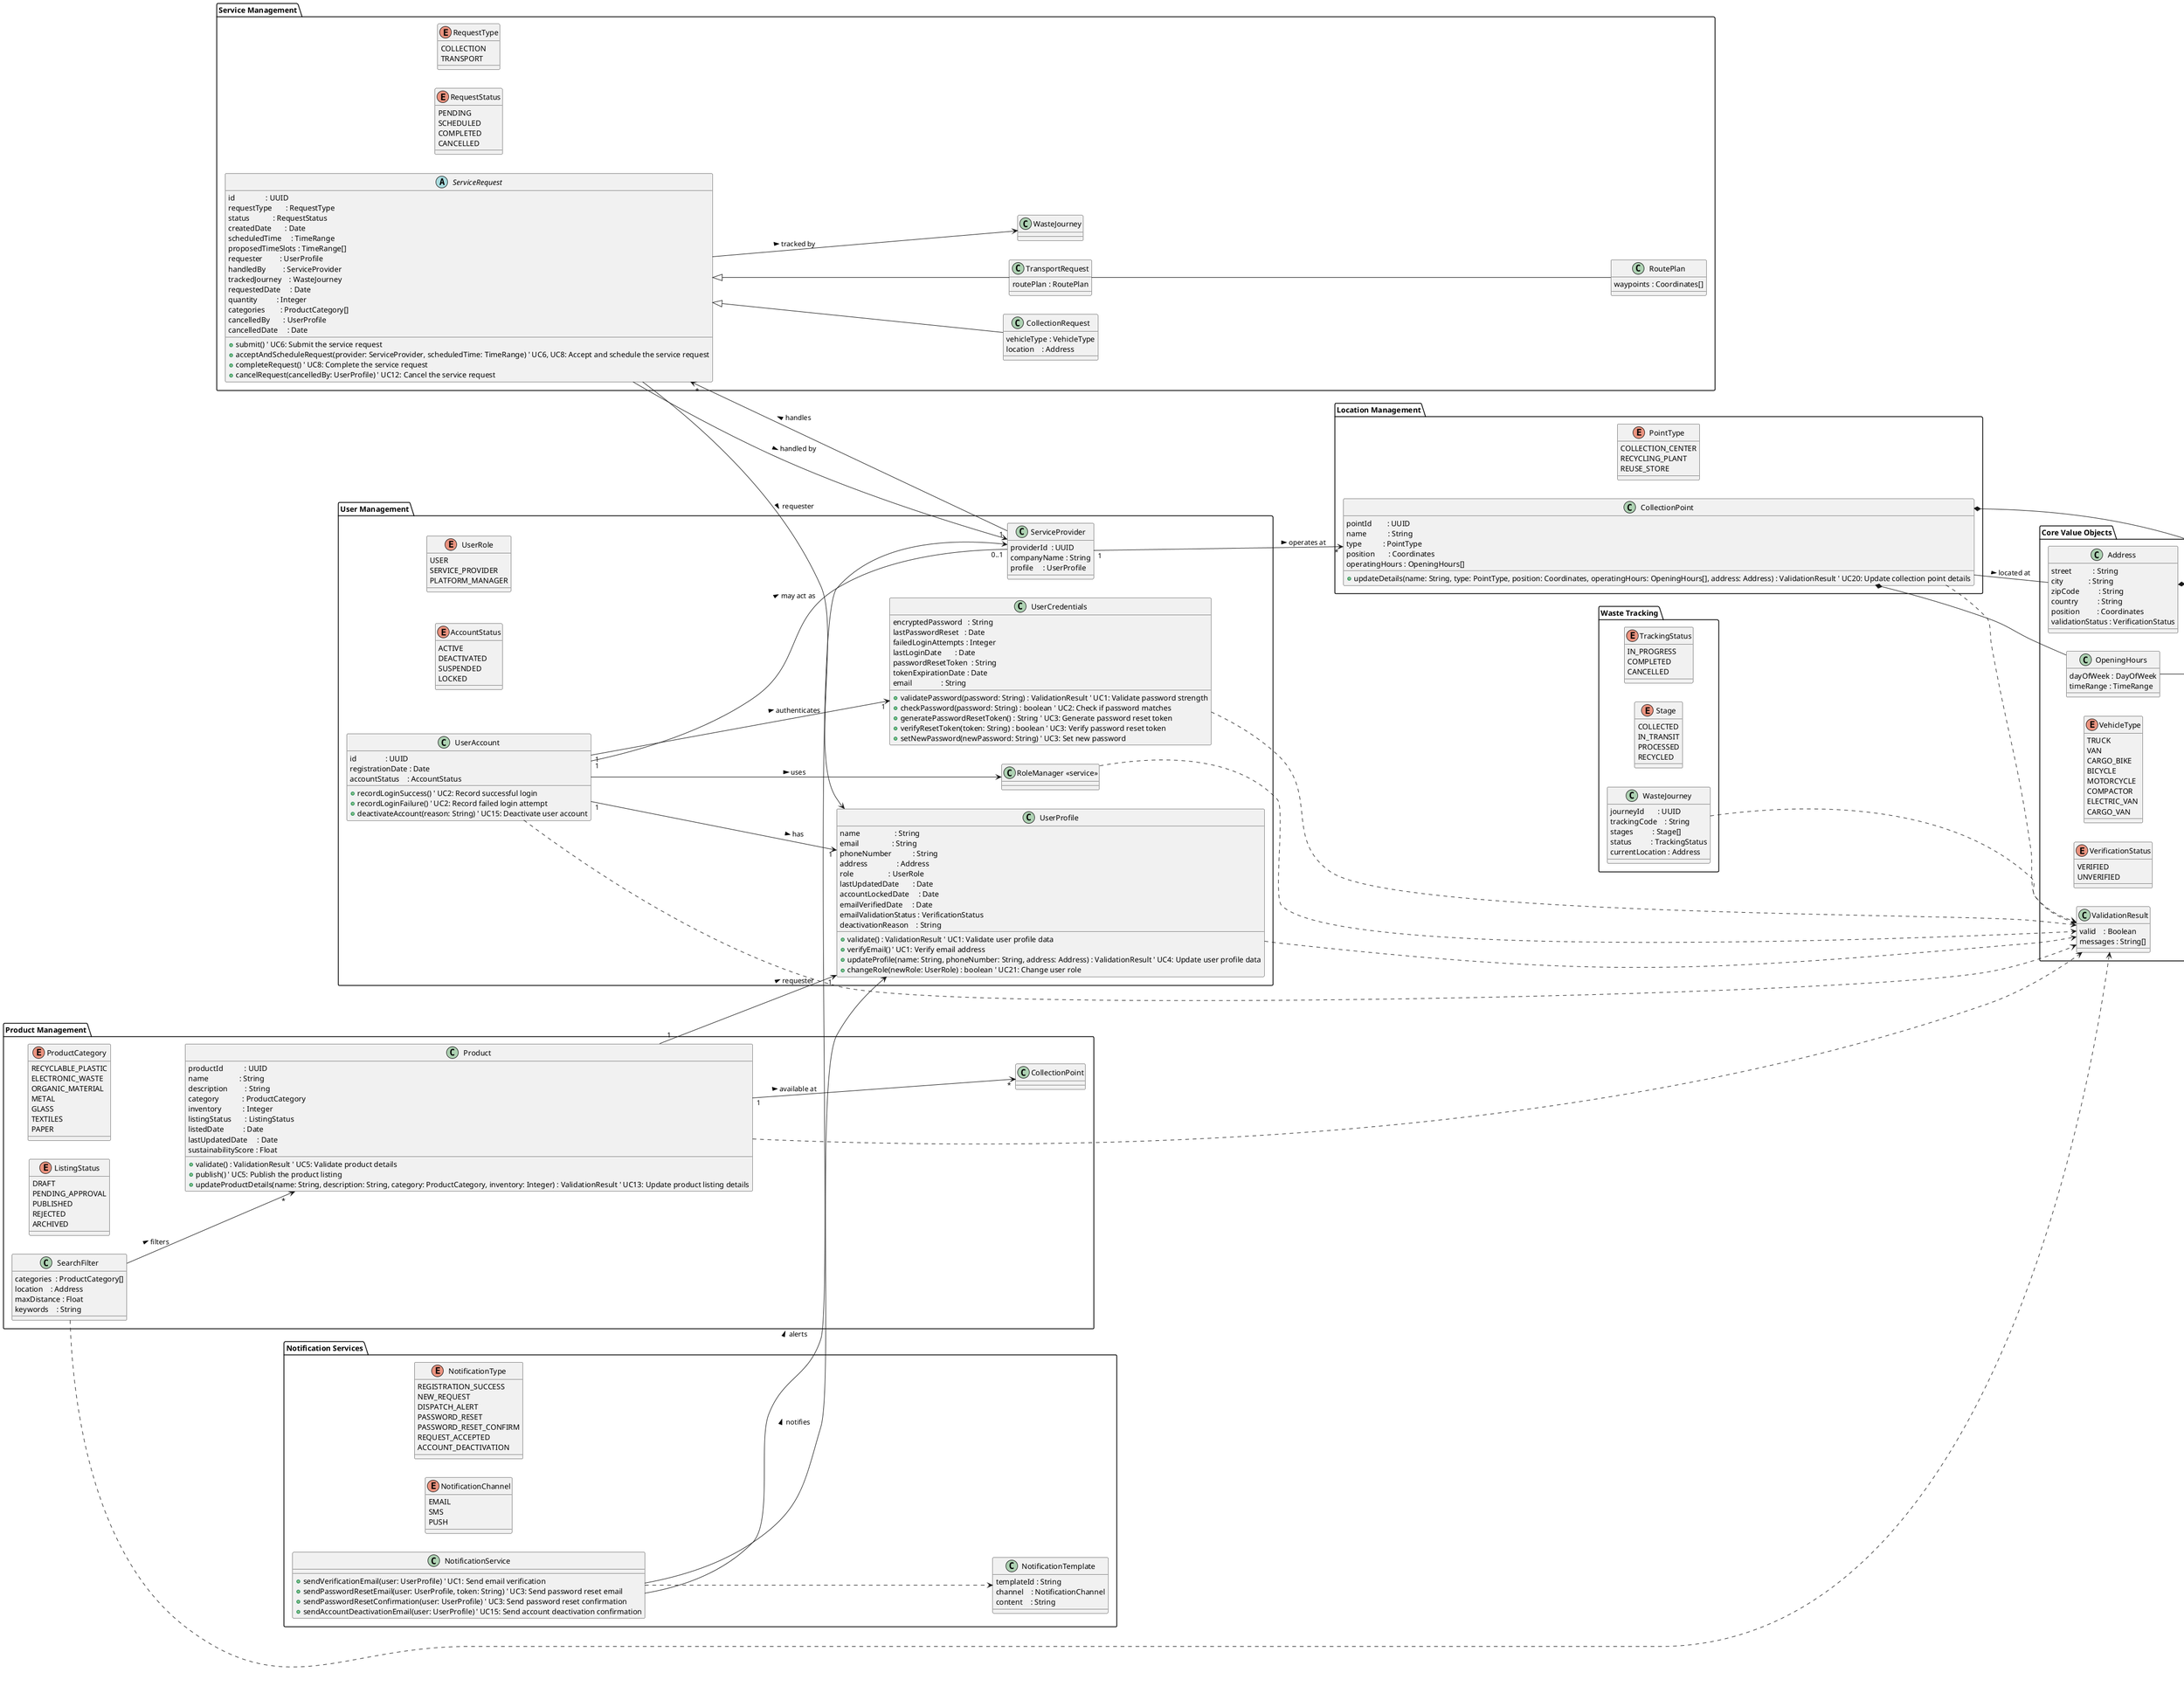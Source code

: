 @startuml
left to right direction

' ──────────────────────────────────────────────
'  CORE VALUE OBJECTS
' ──────────────────────────────────────────────
package "Core Value Objects" {
  enum VerificationStatus {
    VERIFIED
    UNVERIFIED
  }
  enum VehicleType {
    TRUCK
    VAN
    CARGO_BIKE
    BICYCLE
    MOTORCYCLE
    COMPACTOR
    ELECTRIC_VAN
    CARGO_VAN
  }
  enum DayOfWeek {
    MON
    TUE
    WED
    THU
    FRI
    SAT
    SUN
  }
  class ValidationResult {
    valid    : Boolean
    messages : String[]
  }
  class Coordinates {
    latitude  : Float
    longitude : Float
  }
  class Address {
    street           : String
    city             : String
    zipCode          : String
    country          : String
    position         : Coordinates
    validationStatus : VerificationStatus
  }
  class TimeRange {
    start : LocalTime
    end   : LocalTime
  }
  class OpeningHours {
    dayOfWeek : DayOfWeek
    timeRange : TimeRange
  }
  Address *-- Coordinates
  OpeningHours -- TimeRange
}

' ──────────────────────────────────────────────
'  USER MANAGEMENT
' ──────────────────────────────────────────────
package "User Management" {
  enum UserRole {
    USER
    SERVICE_PROVIDER
    PLATFORM_MANAGER
  }
  enum AccountStatus {
    ACTIVE
    DEACTIVATED
    SUSPENDED
    LOCKED
  }
  class UserAccount {
    id               : UUID
    registrationDate : Date
    accountStatus    : AccountStatus
    +recordLoginSuccess() ' UC2: Record successful login
    +recordLoginFailure() ' UC2: Record failed login attempt
    +deactivateAccount(reason: String) ' UC15: Deactivate user account
  }
  class UserProfile {
    name                  : String
    email                 : String
    phoneNumber           : String
    address               : Address
    role                  : UserRole
    lastUpdatedDate       : Date
    accountLockedDate     : Date
    emailVerifiedDate     : Date
    emailValidationStatus : VerificationStatus
    deactivationReason    : String
    +validate() : ValidationResult ' UC1: Validate user profile data
    +verifyEmail() ' UC1: Verify email address
    +updateProfile(name: String, phoneNumber: String, address: Address) : ValidationResult ' UC4: Update user profile data
    +changeRole(newRole: UserRole) : boolean ' UC21: Change user role
  }
  class UserCredentials {
    encryptedPassword   : String
    lastPasswordReset   : Date
    failedLoginAttempts : Integer
    lastLoginDate       : Date
    passwordResetToken  : String
    tokenExpirationDate : Date
    email               : String
    +validatePassword(password: String) : ValidationResult ' UC1: Validate password strength
    +checkPassword(password: String) : boolean ' UC2: Check if password matches
    +generatePasswordResetToken() : String ' UC3: Generate password reset token
    +verifyResetToken(token: String) : boolean ' UC3: Verify password reset token
    +setNewPassword(newPassword: String) ' UC3: Set new password
  }
  class ServiceProvider {
    providerId  : UUID
    companyName : String
    profile     : UserProfile
  }
  class "RoleManager <<service>>" as RoleManager {
  }
  UserAccount ..> ValidationResult
  UserProfile ..> ValidationResult
  UserCredentials ..> ValidationResult
  RoleManager ..> ValidationResult
  UserAccount "1" --> "1" UserProfile : has >
  UserAccount "1" --> "1" UserCredentials : authenticates >
  UserAccount --> RoleManager : uses >
  UserAccount "1" -- "0..1" ServiceProvider : may act as >
}

' ──────────────────────────────────────────────
'  SERVICE MANAGEMENT
' ──────────────────────────────────────────────
package "Service Management" {
  enum RequestType {
    COLLECTION
    TRANSPORT
  }
  enum RequestStatus {
    PENDING
    SCHEDULED
    COMPLETED
    CANCELLED
  }
  abstract class ServiceRequest {
    id                : UUID
    requestType       : RequestType
    status            : RequestStatus
    createdDate       : Date
    scheduledTime     : TimeRange
    proposedTimeSlots : TimeRange[]
    requester         : UserProfile
    handledBy         : ServiceProvider
    trackedJourney    : WasteJourney
    requestedDate     : Date
    quantity          : Integer
    categories        : ProductCategory[]
    cancelledBy       : UserProfile
    cancelledDate     : Date
    +submit() ' UC6: Submit the service request
    +acceptAndScheduleRequest(provider: ServiceProvider, scheduledTime: TimeRange) ' UC6, UC8: Accept and schedule the service request
    +completeRequest() ' UC8: Complete the service request
    +cancelRequest(cancelledBy: UserProfile) ' UC12: Cancel the service request
  }
  class CollectionRequest extends ServiceRequest {
    vehicleType : VehicleType
    location    : Address
  }
  class TransportRequest extends ServiceRequest {
    routePlan : RoutePlan
  }
  class RoutePlan {
    waypoints : Coordinates[]
  }
  ServiceProvider "1" --> "*" ServiceRequest : handles >
  TransportRequest -- RoutePlan
  ServiceRequest --> WasteJourney : tracked by >
  ServiceRequest --> UserProfile : requester >
  ServiceRequest --> ServiceProvider : handled by >
}

' ──────────────────────────────────────────────
'  WASTE TRACKING
' ──────────────────────────────────────────────
package "Waste Tracking" {
  enum TrackingStatus {
    IN_PROGRESS
    COMPLETED
    CANCELLED
  }
  enum Stage {
    COLLECTED
    IN_TRANSIT
    PROCESSED
    RECYCLED
  }
  class WasteJourney {
    journeyId       : UUID
    trackingCode    : String
    stages          : Stage[]
    status          : TrackingStatus
    currentLocation : Address
  }
  WasteJourney ..> ValidationResult
}

' ──────────────────────────────────────────────
'  PRODUCT MANAGEMENT
' ──────────────────────────────────────────────
package "Product Management" {
  enum ProductCategory {
    RECYCLABLE_PLASTIC
    ELECTRONIC_WASTE
    ORGANIC_MATERIAL
    METAL
    GLASS
    TEXTILES
    PAPER
  }
  enum ListingStatus {
    DRAFT
    PENDING_APPROVAL
    PUBLISHED
    REJECTED
    ARCHIVED
  }
  class Product {
    productId           : UUID
    name                : String
    description         : String
    category            : ProductCategory
    inventory           : Integer
    listingStatus       : ListingStatus
    listedDate          : Date
    lastUpdatedDate     : Date
    sustainabilityScore : Float
    +validate() : ValidationResult ' UC5: Validate product details
    +publish() ' UC5: Publish the product listing
    +updateProductDetails(name: String, description: String, category: ProductCategory, inventory: Integer) : ValidationResult ' UC13: Update product listing details
  }
  class SearchFilter {
    categories  : ProductCategory[]
    location    : Address
    maxDistance : Float
    keywords    : String
  }
  Product ..> ValidationResult
  SearchFilter ..> ValidationResult
  Product "1" --> "*" CollectionPoint : available at >
  Product "1" --> "1" UserProfile      : requester >
  SearchFilter --> "*" Product            : filters >
}

' ──────────────────────────────────────────────
'  LOCATION MANAGEMENT
' ──────────────────────────────────────────────
package "Location Management" {
  enum PointType {
    COLLECTION_CENTER
    RECYCLING_PLANT
    REUSE_STORE
  }
  class CollectionPoint {
    pointId        : UUID
    name           : String
    type           : PointType
    position       : Coordinates
    operatingHours : OpeningHours[]
    +updateDetails(name: String, type: PointType, position: Coordinates, operatingHours: OpeningHours[], address: Address) : ValidationResult ' UC20: Update collection point details
  }
  CollectionPoint ..> ValidationResult
  CollectionPoint *-- Coordinates
  CollectionPoint *-- OpeningHours
  CollectionPoint -- Address : located at >
  ServiceProvider "1" --> "*" CollectionPoint : operates at >
}

' ──────────────────────────────────────────────
'  NOTIFICATION SERVICES
' ──────────────────────────────────────────────
package "Notification Services" {
  enum NotificationType {
    REGISTRATION_SUCCESS
    NEW_REQUEST
    DISPATCH_ALERT
    PASSWORD_RESET
    PASSWORD_RESET_CONFIRM
    REQUEST_ACCEPTED
    ACCOUNT_DEACTIVATION
  }
  enum NotificationChannel {
    EMAIL
    SMS
    PUSH
  }
  class NotificationTemplate {
    templateId : String
    channel    : NotificationChannel
    content    : String
  }
  class NotificationService {
    +sendVerificationEmail(user: UserProfile) ' UC1: Send email verification
    +sendPasswordResetEmail(user: UserProfile, token: String) ' UC3: Send password reset email
    +sendPasswordResetConfirmation(user: UserProfile) ' UC3: Send password reset confirmation
    +sendAccountDeactivationEmail(user: UserProfile) ' UC15: Send account deactivation confirmation
  }
  NotificationService ..> NotificationTemplate
  NotificationService --> UserProfile     : notifies >
  NotificationService --> ServiceProvider : alerts >
}

@enduml